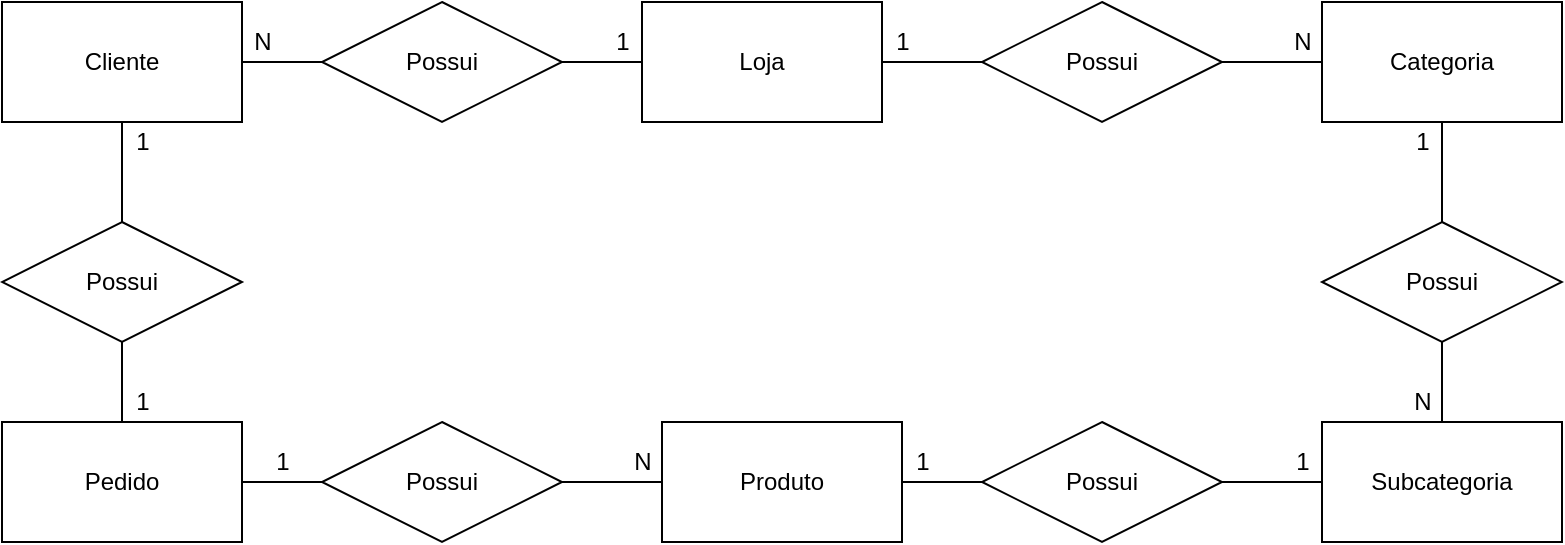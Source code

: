 <mxfile version="14.9.3" type="device"><diagram id="-z5QtBg5LLJZIJvT0bxE" name="Page-1"><mxGraphModel dx="1865" dy="579" grid="1" gridSize="10" guides="1" tooltips="1" connect="1" arrows="1" fold="1" page="1" pageScale="1" pageWidth="827" pageHeight="1169" math="0" shadow="0"><root><mxCell id="0"/><mxCell id="1" parent="0"/><mxCell id="JHz-unNMKugy9APD7rS4-11" style="edgeStyle=orthogonalEdgeStyle;rounded=0;orthogonalLoop=1;jettySize=auto;html=1;endArrow=none;endFill=0;" edge="1" parent="1" source="JHz-unNMKugy9APD7rS4-1" target="JHz-unNMKugy9APD7rS4-10"><mxGeometry relative="1" as="geometry"/></mxCell><mxCell id="JHz-unNMKugy9APD7rS4-1" value="Loja" style="rounded=0;whiteSpace=wrap;html=1;" vertex="1" parent="1"><mxGeometry x="150" y="120" width="120" height="60" as="geometry"/></mxCell><mxCell id="JHz-unNMKugy9APD7rS4-2" value="Categoria" style="rounded=0;whiteSpace=wrap;html=1;" vertex="1" parent="1"><mxGeometry x="490" y="120" width="120" height="60" as="geometry"/></mxCell><mxCell id="JHz-unNMKugy9APD7rS4-3" value="Subcategoria" style="rounded=0;whiteSpace=wrap;html=1;" vertex="1" parent="1"><mxGeometry x="490" y="330" width="120" height="60" as="geometry"/></mxCell><mxCell id="JHz-unNMKugy9APD7rS4-26" style="edgeStyle=orthogonalEdgeStyle;rounded=0;orthogonalLoop=1;jettySize=auto;html=1;endArrow=none;endFill=0;" edge="1" parent="1" source="JHz-unNMKugy9APD7rS4-7" target="JHz-unNMKugy9APD7rS4-25"><mxGeometry relative="1" as="geometry"/></mxCell><mxCell id="JHz-unNMKugy9APD7rS4-7" value="Produto" style="rounded=0;whiteSpace=wrap;html=1;" vertex="1" parent="1"><mxGeometry x="160" y="330" width="120" height="60" as="geometry"/></mxCell><mxCell id="JHz-unNMKugy9APD7rS4-8" value="Cliente" style="rounded=0;whiteSpace=wrap;html=1;" vertex="1" parent="1"><mxGeometry x="-170" y="120" width="120" height="60" as="geometry"/></mxCell><mxCell id="JHz-unNMKugy9APD7rS4-41" style="edgeStyle=orthogonalEdgeStyle;rounded=0;orthogonalLoop=1;jettySize=auto;html=1;endArrow=none;endFill=0;" edge="1" parent="1" source="JHz-unNMKugy9APD7rS4-9" target="JHz-unNMKugy9APD7rS4-40"><mxGeometry relative="1" as="geometry"/></mxCell><mxCell id="JHz-unNMKugy9APD7rS4-9" value="Pedido" style="rounded=0;whiteSpace=wrap;html=1;" vertex="1" parent="1"><mxGeometry x="-170" y="330" width="120" height="60" as="geometry"/></mxCell><mxCell id="JHz-unNMKugy9APD7rS4-12" style="edgeStyle=orthogonalEdgeStyle;rounded=0;orthogonalLoop=1;jettySize=auto;html=1;entryX=0;entryY=0.5;entryDx=0;entryDy=0;endArrow=none;endFill=0;" edge="1" parent="1" source="JHz-unNMKugy9APD7rS4-10" target="JHz-unNMKugy9APD7rS4-2"><mxGeometry relative="1" as="geometry"/></mxCell><mxCell id="JHz-unNMKugy9APD7rS4-10" value="Possui" style="shape=rhombus;perimeter=rhombusPerimeter;whiteSpace=wrap;html=1;align=center;" vertex="1" parent="1"><mxGeometry x="320" y="120" width="120" height="60" as="geometry"/></mxCell><mxCell id="JHz-unNMKugy9APD7rS4-13" value="1" style="text;html=1;align=center;verticalAlign=middle;resizable=0;points=[];autosize=1;strokeColor=none;" vertex="1" parent="1"><mxGeometry x="270" y="130" width="20" height="20" as="geometry"/></mxCell><mxCell id="JHz-unNMKugy9APD7rS4-14" value="N" style="text;html=1;align=center;verticalAlign=middle;resizable=0;points=[];autosize=1;strokeColor=none;" vertex="1" parent="1"><mxGeometry x="470" y="130" width="20" height="20" as="geometry"/></mxCell><mxCell id="JHz-unNMKugy9APD7rS4-17" style="edgeStyle=orthogonalEdgeStyle;rounded=0;orthogonalLoop=1;jettySize=auto;html=1;endArrow=none;endFill=0;" edge="1" parent="1" source="JHz-unNMKugy9APD7rS4-16" target="JHz-unNMKugy9APD7rS4-2"><mxGeometry relative="1" as="geometry"/></mxCell><mxCell id="JHz-unNMKugy9APD7rS4-21" style="edgeStyle=orthogonalEdgeStyle;rounded=0;orthogonalLoop=1;jettySize=auto;html=1;endArrow=none;endFill=0;" edge="1" parent="1" source="JHz-unNMKugy9APD7rS4-16" target="JHz-unNMKugy9APD7rS4-3"><mxGeometry relative="1" as="geometry"/></mxCell><mxCell id="JHz-unNMKugy9APD7rS4-16" value="Possui" style="shape=rhombus;perimeter=rhombusPerimeter;whiteSpace=wrap;html=1;align=center;" vertex="1" parent="1"><mxGeometry x="490" y="230" width="120" height="60" as="geometry"/></mxCell><mxCell id="JHz-unNMKugy9APD7rS4-22" value="1" style="text;html=1;align=center;verticalAlign=middle;resizable=0;points=[];autosize=1;strokeColor=none;" vertex="1" parent="1"><mxGeometry x="530" y="180" width="20" height="20" as="geometry"/></mxCell><mxCell id="JHz-unNMKugy9APD7rS4-23" value="N" style="text;html=1;align=center;verticalAlign=middle;resizable=0;points=[];autosize=1;strokeColor=none;" vertex="1" parent="1"><mxGeometry x="530" y="310" width="20" height="20" as="geometry"/></mxCell><mxCell id="JHz-unNMKugy9APD7rS4-27" style="edgeStyle=orthogonalEdgeStyle;rounded=0;orthogonalLoop=1;jettySize=auto;html=1;endArrow=none;endFill=0;" edge="1" parent="1" source="JHz-unNMKugy9APD7rS4-25" target="JHz-unNMKugy9APD7rS4-3"><mxGeometry relative="1" as="geometry"/></mxCell><mxCell id="JHz-unNMKugy9APD7rS4-25" value="Possui" style="shape=rhombus;perimeter=rhombusPerimeter;whiteSpace=wrap;html=1;align=center;" vertex="1" parent="1"><mxGeometry x="320" y="330" width="120" height="60" as="geometry"/></mxCell><mxCell id="JHz-unNMKugy9APD7rS4-28" value="1" style="text;html=1;align=center;verticalAlign=middle;resizable=0;points=[];autosize=1;strokeColor=none;" vertex="1" parent="1"><mxGeometry x="280" y="340" width="20" height="20" as="geometry"/></mxCell><mxCell id="JHz-unNMKugy9APD7rS4-29" value="1" style="text;html=1;align=center;verticalAlign=middle;resizable=0;points=[];autosize=1;strokeColor=none;" vertex="1" parent="1"><mxGeometry x="470" y="340" width="20" height="20" as="geometry"/></mxCell><mxCell id="JHz-unNMKugy9APD7rS4-31" style="edgeStyle=orthogonalEdgeStyle;rounded=0;orthogonalLoop=1;jettySize=auto;html=1;endArrow=none;endFill=0;" edge="1" parent="1" source="JHz-unNMKugy9APD7rS4-30" target="JHz-unNMKugy9APD7rS4-1"><mxGeometry relative="1" as="geometry"/></mxCell><mxCell id="JHz-unNMKugy9APD7rS4-32" style="edgeStyle=orthogonalEdgeStyle;rounded=0;orthogonalLoop=1;jettySize=auto;html=1;endArrow=none;endFill=0;" edge="1" parent="1" source="JHz-unNMKugy9APD7rS4-30" target="JHz-unNMKugy9APD7rS4-8"><mxGeometry relative="1" as="geometry"/></mxCell><mxCell id="JHz-unNMKugy9APD7rS4-30" value="Possui" style="shape=rhombus;perimeter=rhombusPerimeter;whiteSpace=wrap;html=1;align=center;" vertex="1" parent="1"><mxGeometry x="-10" y="120" width="120" height="60" as="geometry"/></mxCell><mxCell id="JHz-unNMKugy9APD7rS4-33" value="1" style="text;html=1;align=center;verticalAlign=middle;resizable=0;points=[];autosize=1;strokeColor=none;" vertex="1" parent="1"><mxGeometry x="130" y="130" width="20" height="20" as="geometry"/></mxCell><mxCell id="JHz-unNMKugy9APD7rS4-34" value="N" style="text;html=1;align=center;verticalAlign=middle;resizable=0;points=[];autosize=1;strokeColor=none;" vertex="1" parent="1"><mxGeometry x="-50" y="130" width="20" height="20" as="geometry"/></mxCell><mxCell id="JHz-unNMKugy9APD7rS4-36" style="edgeStyle=orthogonalEdgeStyle;rounded=0;orthogonalLoop=1;jettySize=auto;html=1;entryX=0.5;entryY=1;entryDx=0;entryDy=0;endArrow=none;endFill=0;" edge="1" parent="1" source="JHz-unNMKugy9APD7rS4-35" target="JHz-unNMKugy9APD7rS4-8"><mxGeometry relative="1" as="geometry"/></mxCell><mxCell id="JHz-unNMKugy9APD7rS4-38" style="edgeStyle=orthogonalEdgeStyle;rounded=0;orthogonalLoop=1;jettySize=auto;html=1;endArrow=none;endFill=0;" edge="1" parent="1" source="JHz-unNMKugy9APD7rS4-35" target="JHz-unNMKugy9APD7rS4-9"><mxGeometry relative="1" as="geometry"/></mxCell><mxCell id="JHz-unNMKugy9APD7rS4-35" value="Possui" style="shape=rhombus;perimeter=rhombusPerimeter;whiteSpace=wrap;html=1;align=center;" vertex="1" parent="1"><mxGeometry x="-170" y="230" width="120" height="60" as="geometry"/></mxCell><mxCell id="JHz-unNMKugy9APD7rS4-37" value="1" style="text;html=1;align=center;verticalAlign=middle;resizable=0;points=[];autosize=1;strokeColor=none;" vertex="1" parent="1"><mxGeometry x="-110" y="180" width="20" height="20" as="geometry"/></mxCell><mxCell id="JHz-unNMKugy9APD7rS4-39" value="1" style="text;html=1;align=center;verticalAlign=middle;resizable=0;points=[];autosize=1;strokeColor=none;" vertex="1" parent="1"><mxGeometry x="-110" y="310" width="20" height="20" as="geometry"/></mxCell><mxCell id="JHz-unNMKugy9APD7rS4-42" style="edgeStyle=orthogonalEdgeStyle;rounded=0;orthogonalLoop=1;jettySize=auto;html=1;endArrow=none;endFill=0;" edge="1" parent="1" source="JHz-unNMKugy9APD7rS4-40" target="JHz-unNMKugy9APD7rS4-7"><mxGeometry relative="1" as="geometry"/></mxCell><mxCell id="JHz-unNMKugy9APD7rS4-40" value="Possui" style="shape=rhombus;perimeter=rhombusPerimeter;whiteSpace=wrap;html=1;align=center;" vertex="1" parent="1"><mxGeometry x="-10" y="330" width="120" height="60" as="geometry"/></mxCell><mxCell id="JHz-unNMKugy9APD7rS4-43" value="1" style="text;html=1;align=center;verticalAlign=middle;resizable=0;points=[];autosize=1;strokeColor=none;" vertex="1" parent="1"><mxGeometry x="-40" y="340" width="20" height="20" as="geometry"/></mxCell><mxCell id="JHz-unNMKugy9APD7rS4-44" value="N" style="text;html=1;align=center;verticalAlign=middle;resizable=0;points=[];autosize=1;strokeColor=none;" vertex="1" parent="1"><mxGeometry x="140" y="340" width="20" height="20" as="geometry"/></mxCell></root></mxGraphModel></diagram></mxfile>